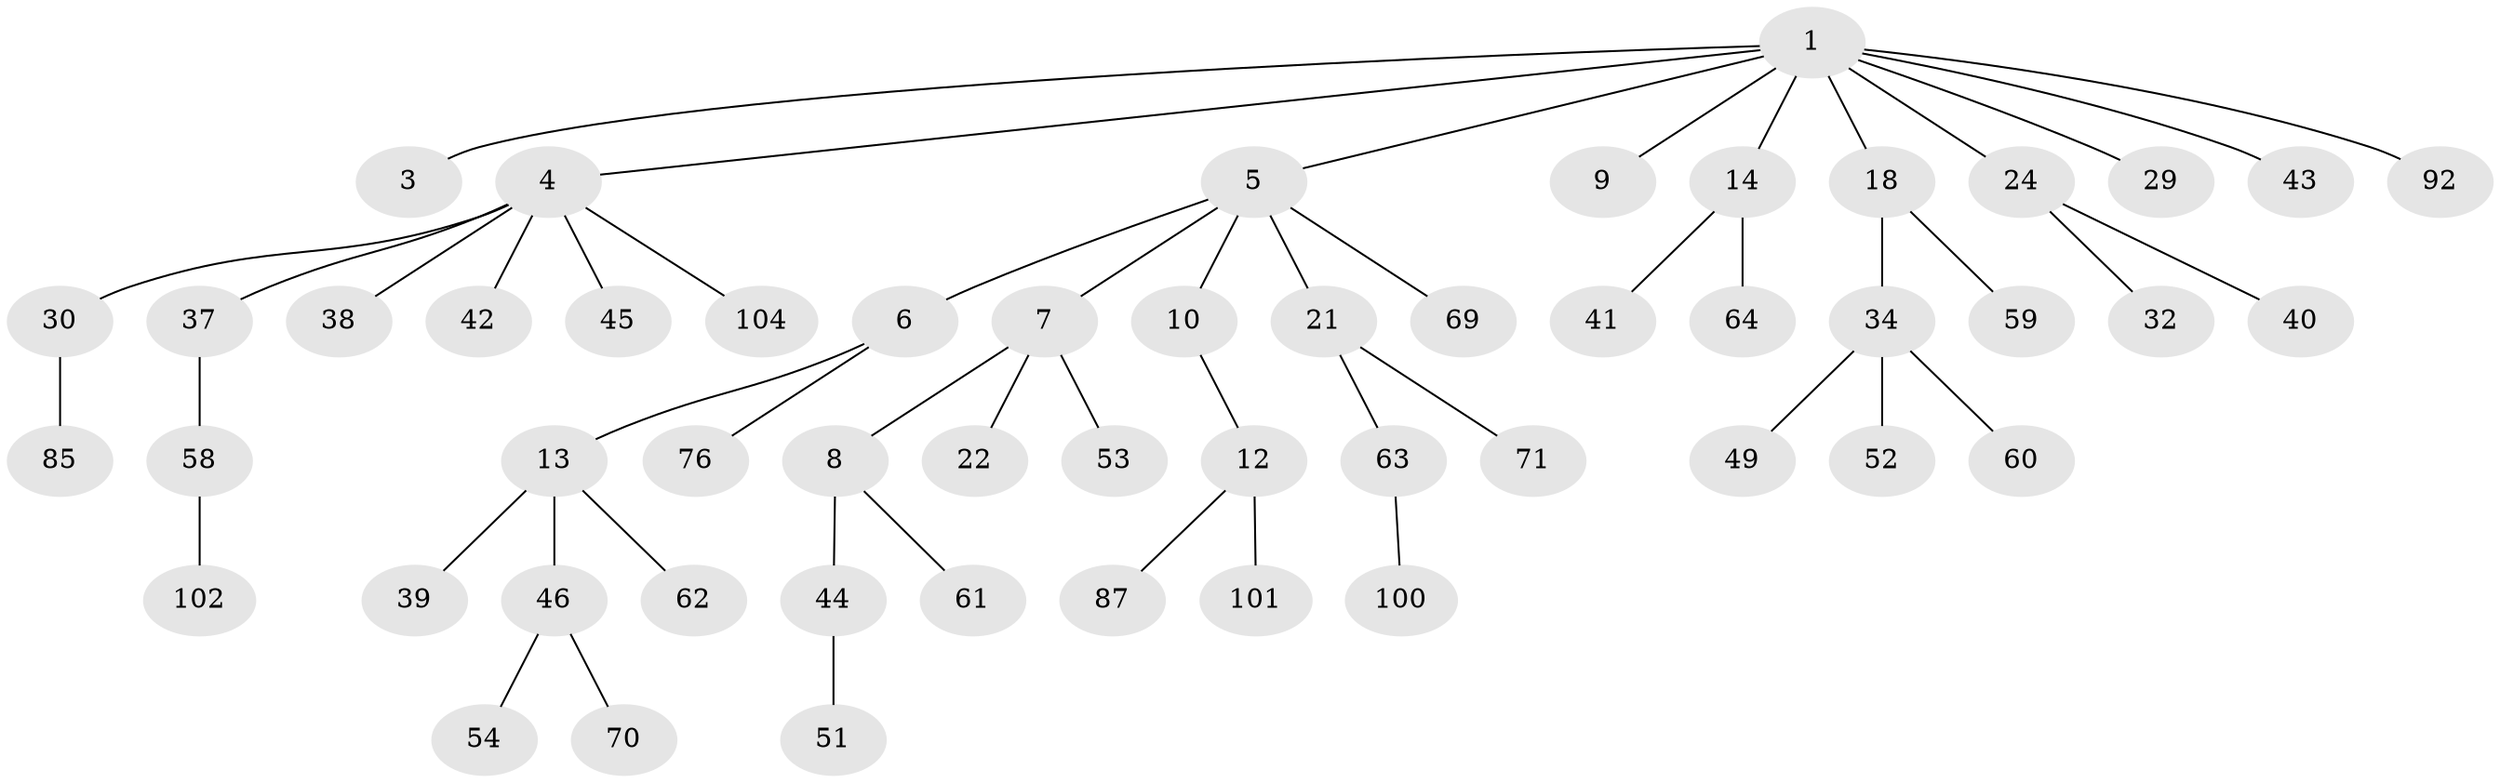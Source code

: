 // original degree distribution, {5: 0.028037383177570093, 7: 0.018691588785046728, 1: 0.4953271028037383, 4: 0.08411214953271028, 3: 0.1308411214953271, 2: 0.24299065420560748}
// Generated by graph-tools (version 1.1) at 2025/15/03/09/25 04:15:25]
// undirected, 53 vertices, 52 edges
graph export_dot {
graph [start="1"]
  node [color=gray90,style=filled];
  1 [super="+2"];
  3;
  4 [super="+89+19+17"];
  5 [super="+65+80"];
  6 [super="+50"];
  7;
  8 [super="+11"];
  9 [super="+28+94+74"];
  10;
  12 [super="+78"];
  13 [super="+26"];
  14 [super="+15+16+67"];
  18 [super="+31+93+27"];
  21 [super="+25"];
  22;
  24 [super="+56"];
  29 [super="+98"];
  30 [super="+75+47"];
  32 [super="+57"];
  34 [super="+36"];
  37;
  38 [super="+68"];
  39 [super="+48"];
  40;
  41 [super="+82+107+73"];
  42 [super="+90"];
  43;
  44;
  45 [super="+103"];
  46;
  49;
  51 [super="+95"];
  52;
  53;
  54;
  58;
  59 [super="+77"];
  60;
  61;
  62;
  63;
  64;
  69;
  70;
  71;
  76 [super="+79"];
  85;
  87;
  92;
  100;
  101;
  102;
  104;
  1 -- 3;
  1 -- 5;
  1 -- 9;
  1 -- 24;
  1 -- 18;
  1 -- 4;
  1 -- 43;
  1 -- 92;
  1 -- 29;
  1 -- 14;
  4 -- 42;
  4 -- 30;
  4 -- 37;
  4 -- 38;
  4 -- 104;
  4 -- 45;
  5 -- 6;
  5 -- 7;
  5 -- 10;
  5 -- 21;
  5 -- 69;
  6 -- 13;
  6 -- 76;
  7 -- 8;
  7 -- 22;
  7 -- 53;
  8 -- 44;
  8 -- 61;
  10 -- 12;
  12 -- 101;
  12 -- 87;
  13 -- 46;
  13 -- 62;
  13 -- 39;
  14 -- 64;
  14 -- 41;
  18 -- 59;
  18 -- 34;
  21 -- 63;
  21 -- 71;
  24 -- 32;
  24 -- 40;
  30 -- 85;
  34 -- 52;
  34 -- 49;
  34 -- 60;
  37 -- 58;
  44 -- 51;
  46 -- 54;
  46 -- 70;
  58 -- 102;
  63 -- 100;
}
